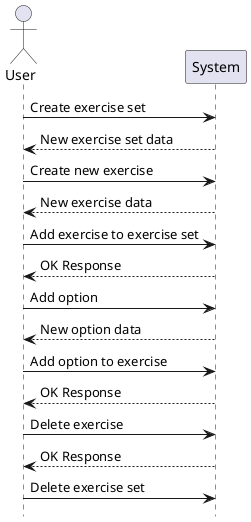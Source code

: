@startuml
hide footbox
actor User

User -> System: Create exercise set
System --> User: New exercise set data
User -> System: Create new exercise
System --> User: New exercise data
User -> System: Add exercise to exercise set
System --> User: OK Response
User -> System: Add option 
System --> User: New option data
User -> System: Add option to exercise
System --> User: OK Response
User -> System: Delete exercise 
System --> User: OK Response
User -> System: Delete exercise set

@enduml
